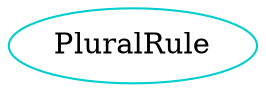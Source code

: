 digraph pluralrule {
    /* definitions for each type component */
	PluralRule 	    [shape=oval, color=cyan3, label="PluralRule"];
}

/* dot -Tpng sample.dot -o sample.png */
